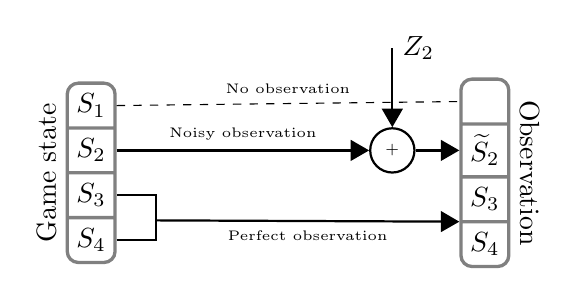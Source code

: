 \begin{tikzpicture}
\draw (0,0) node[name = gamestate, rounded corners, rectangle split, rectangle split parts=4, very thick, draw=black!50, align=center]{$S_1$ \nodepart{two}{$S_2$}\nodepart{three}{$S_3$}\nodepart{four}{$S_4$}};

\draw (gamestate) + (5,0) node[name = observation, rounded corners, rectangle split, rectangle split parts=4, very thick, draw=black!50, align=center]{\phantom{$S_1$} \nodepart{two}{$\widetilde{S}_2$}\nodepart{three}{$S_3$}\nodepart{four}{$S_4$}};


\draw[thick] (gamestate.four east) -- ++ (.5,0) -| ++ (0,.25) node[name = line]{} |- (gamestate.three east);

% adding + (0,0) seems to do the trick, otherwise there is a blank space.
\draw[thick, -triangle 60] (line) + (0,0) -- (observation.three split west) node[midway, below]{\tiny Perfect observation};

\draw (gamestate.two east) + (3.5,0) node[name=sum, thick, circle, draw = black]{\tiny $+$};
\draw[thick, -triangle 60] (gamestate.two east) -- node[midway, above]{\tiny Noisy observation} (sum.west);
\draw [thick, -triangle 60](sum.north) + (0,1) node[right]{$Z_2$} -- (sum.north);
\draw[thick, -triangle 60] (sum.east) -- (observation.two west);
\draw (gamestate.west) node[rotate = 90, above]{{Game state}};
\draw (observation.east) node[rotate = -90, above]{{Observation}};
\draw[dashed] (gamestate.one east) -- node[midway, above]{\tiny No observation} (observation.one west);
\end{tikzpicture}

